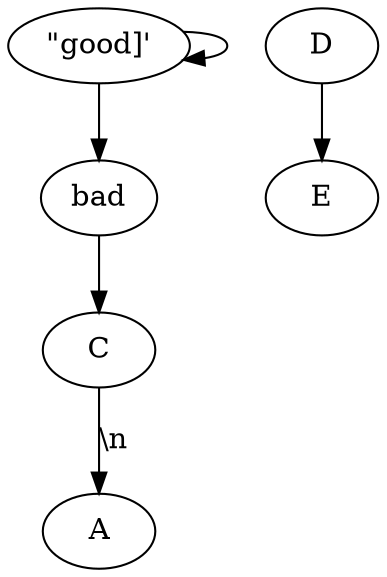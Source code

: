 digraph {
    1 -> 2;
    2 -> C;
    C -> A [ label="\\n"];
    D -> E;
    1 -> 1;
    1 [label="\"good]'"];
    2 [label="bad"];
}
